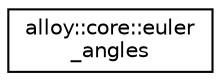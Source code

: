digraph "Graphical Class Hierarchy"
{
  edge [fontname="Helvetica",fontsize="10",labelfontname="Helvetica",labelfontsize="10"];
  node [fontname="Helvetica",fontsize="10",shape=record];
  rankdir="LR";
  Node1 [label="alloy::core::euler\l_angles",height=0.2,width=0.4,color="black", fillcolor="white", style="filled",URL="$d9/dce/classalloy_1_1core_1_1euler__angles.html",tooltip="A representation of Euler Angles. "];
}
